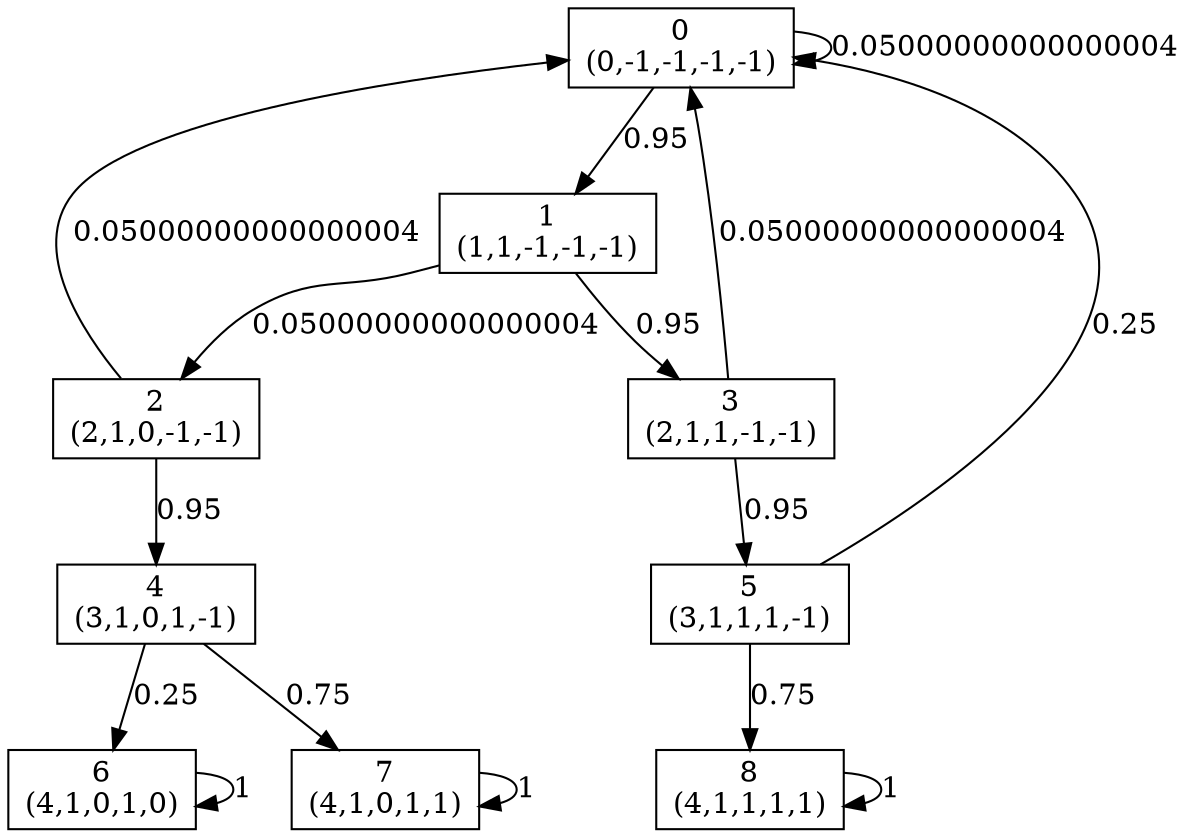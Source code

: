 digraph P {
node [shape=box];
0 -> 0 [ label="0.05000000000000004" ];
0 -> 1 [ label="0.95" ];
1 -> 2 [ label="0.05000000000000004" ];
1 -> 3 [ label="0.95" ];
2 -> 0 [ label="0.05000000000000004" ];
2 -> 4 [ label="0.95" ];
3 -> 0 [ label="0.05000000000000004" ];
3 -> 5 [ label="0.95" ];
4 -> 6 [ label="0.25" ];
4 -> 7 [ label="0.75" ];
5 -> 0 [ label="0.25" ];
5 -> 8 [ label="0.75" ];
6 -> 6 [ label="1" ];
7 -> 7 [ label="1" ];
8 -> 8 [ label="1" ];
0 [label="0\n(0,-1,-1,-1,-1)"];
1 [label="1\n(1,1,-1,-1,-1)"];
2 [label="2\n(2,1,0,-1,-1)"];
3 [label="3\n(2,1,1,-1,-1)"];
4 [label="4\n(3,1,0,1,-1)"];
5 [label="5\n(3,1,1,1,-1)"];
6 [label="6\n(4,1,0,1,0)"];
7 [label="7\n(4,1,0,1,1)"];
8 [label="8\n(4,1,1,1,1)"];
}
